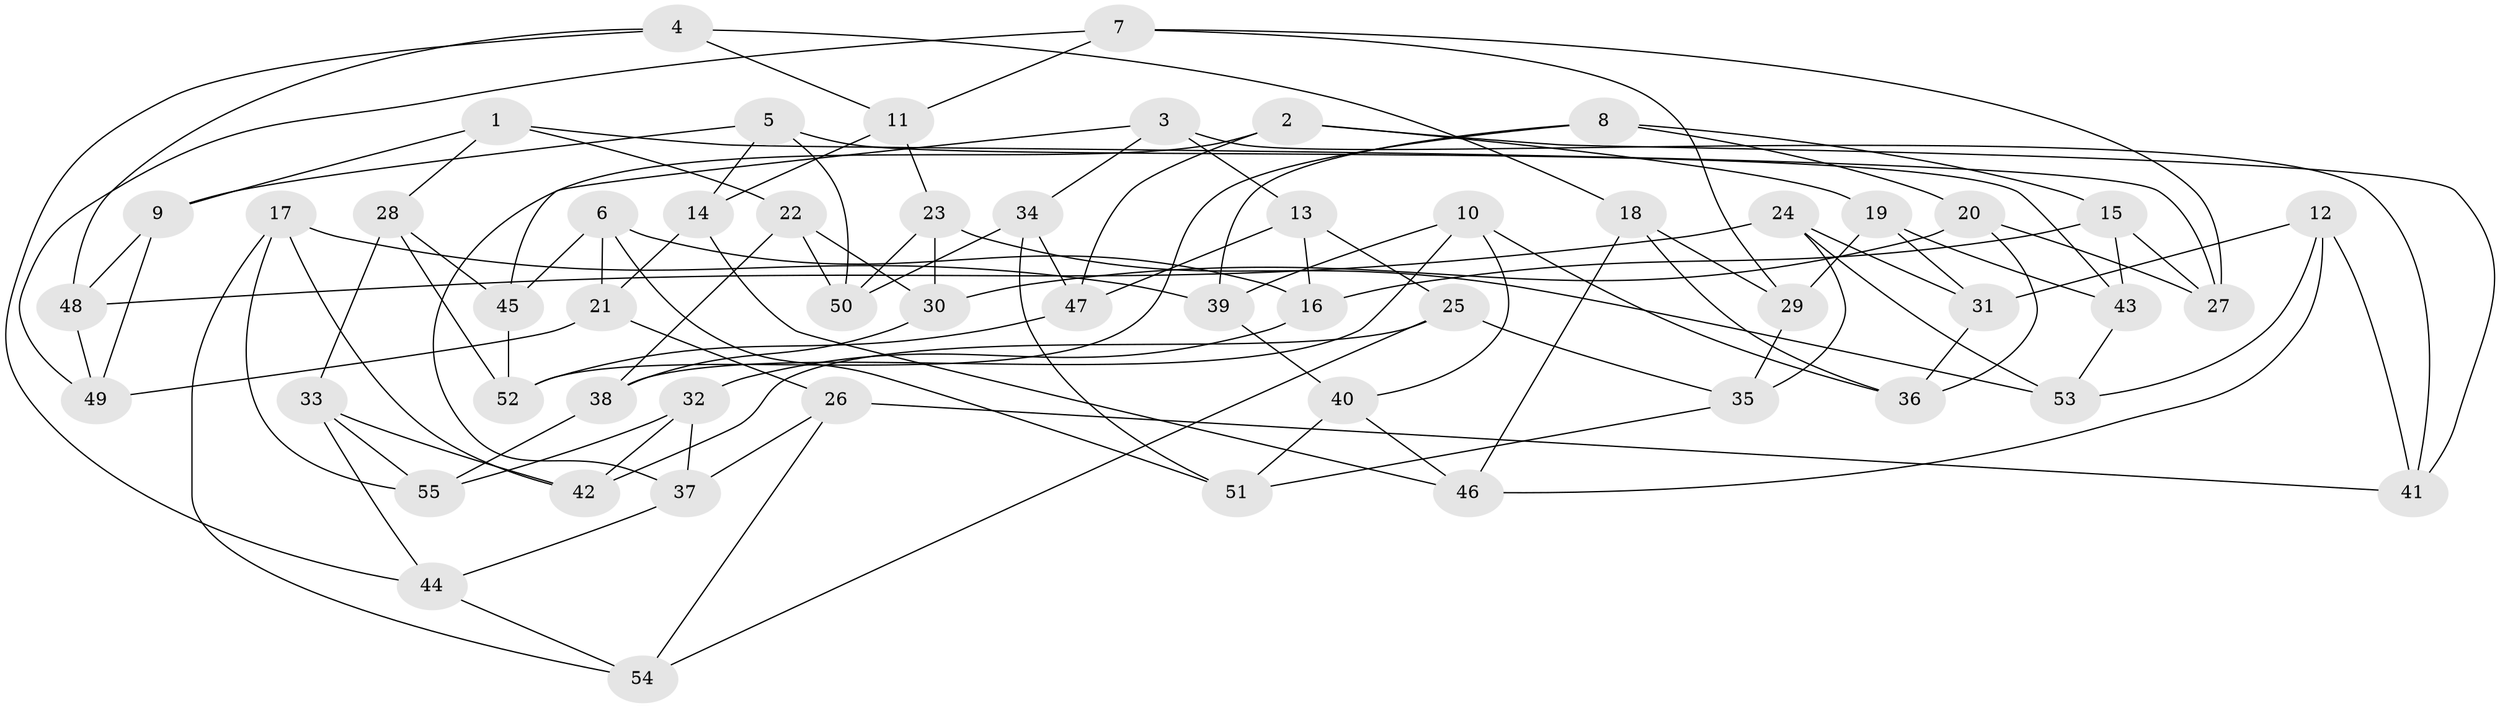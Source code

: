// Generated by graph-tools (version 1.1) at 2025/57/03/09/25 04:57:29]
// undirected, 55 vertices, 110 edges
graph export_dot {
graph [start="1"]
  node [color=gray90,style=filled];
  1;
  2;
  3;
  4;
  5;
  6;
  7;
  8;
  9;
  10;
  11;
  12;
  13;
  14;
  15;
  16;
  17;
  18;
  19;
  20;
  21;
  22;
  23;
  24;
  25;
  26;
  27;
  28;
  29;
  30;
  31;
  32;
  33;
  34;
  35;
  36;
  37;
  38;
  39;
  40;
  41;
  42;
  43;
  44;
  45;
  46;
  47;
  48;
  49;
  50;
  51;
  52;
  53;
  54;
  55;
  1 -- 9;
  1 -- 28;
  1 -- 27;
  1 -- 22;
  2 -- 19;
  2 -- 37;
  2 -- 41;
  2 -- 47;
  3 -- 41;
  3 -- 13;
  3 -- 45;
  3 -- 34;
  4 -- 48;
  4 -- 11;
  4 -- 18;
  4 -- 44;
  5 -- 9;
  5 -- 14;
  5 -- 43;
  5 -- 50;
  6 -- 16;
  6 -- 51;
  6 -- 21;
  6 -- 45;
  7 -- 11;
  7 -- 49;
  7 -- 29;
  7 -- 27;
  8 -- 52;
  8 -- 39;
  8 -- 15;
  8 -- 20;
  9 -- 48;
  9 -- 49;
  10 -- 39;
  10 -- 36;
  10 -- 38;
  10 -- 40;
  11 -- 14;
  11 -- 23;
  12 -- 46;
  12 -- 41;
  12 -- 31;
  12 -- 53;
  13 -- 47;
  13 -- 25;
  13 -- 16;
  14 -- 46;
  14 -- 21;
  15 -- 43;
  15 -- 16;
  15 -- 27;
  16 -- 32;
  17 -- 54;
  17 -- 39;
  17 -- 42;
  17 -- 55;
  18 -- 46;
  18 -- 29;
  18 -- 36;
  19 -- 29;
  19 -- 31;
  19 -- 43;
  20 -- 27;
  20 -- 36;
  20 -- 30;
  21 -- 26;
  21 -- 49;
  22 -- 50;
  22 -- 30;
  22 -- 38;
  23 -- 30;
  23 -- 53;
  23 -- 50;
  24 -- 53;
  24 -- 35;
  24 -- 48;
  24 -- 31;
  25 -- 42;
  25 -- 54;
  25 -- 35;
  26 -- 37;
  26 -- 41;
  26 -- 54;
  28 -- 52;
  28 -- 45;
  28 -- 33;
  29 -- 35;
  30 -- 38;
  31 -- 36;
  32 -- 55;
  32 -- 42;
  32 -- 37;
  33 -- 55;
  33 -- 44;
  33 -- 42;
  34 -- 50;
  34 -- 47;
  34 -- 51;
  35 -- 51;
  37 -- 44;
  38 -- 55;
  39 -- 40;
  40 -- 51;
  40 -- 46;
  43 -- 53;
  44 -- 54;
  45 -- 52;
  47 -- 52;
  48 -- 49;
}
